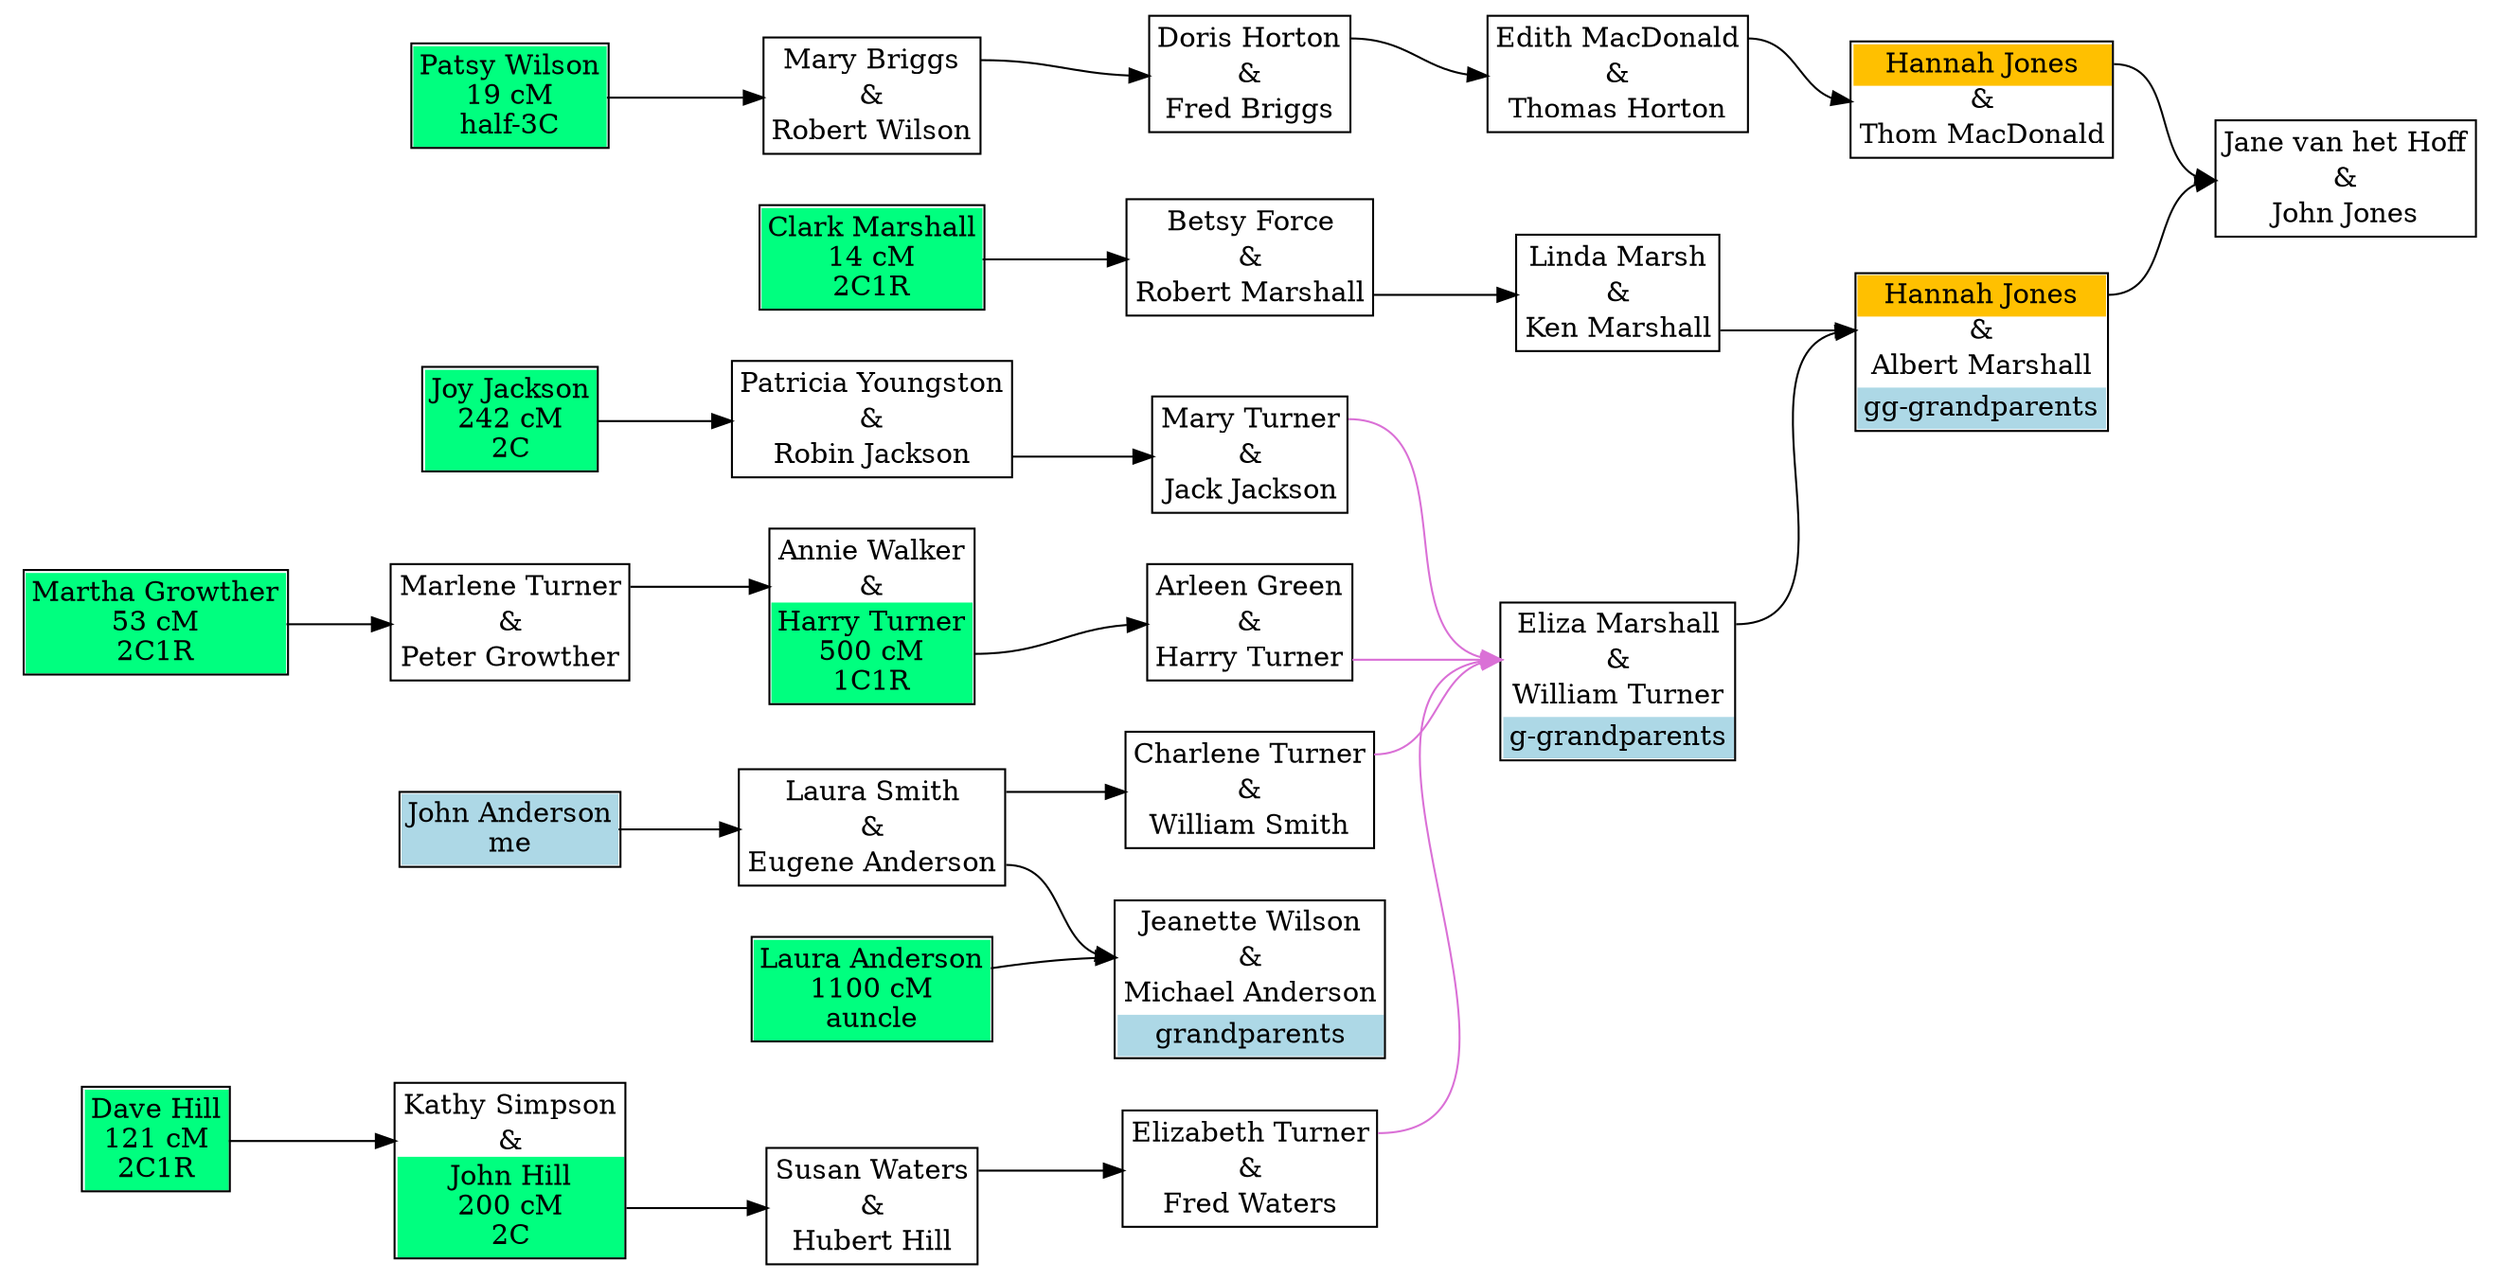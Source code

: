 digraph family {
node [shape=plaintext];
rankdir=LR;
f2 [label=<
<table cellpadding="3" border="1" cellspacing="0" cellborder="0">
<tr><td port="w" bgcolor="#ffc000">Hannah Jones</td></tr>
<tr><td port="u" cellpadding="0" cellspacing="0">&amp;</td></tr>
<tr><td port="h">Thom MacDonald</td></tr>
</table>>];
f6 [label=<
<table cellpadding="3" border="1" cellspacing="0" cellborder="0">
<tr><td port="w" bgcolor="#ffc000">Hannah Jones</td></tr>
<tr><td port="u" cellpadding="0" cellspacing="0">&amp;</td></tr>
<tr><td port="h">Albert Marshall</td></tr>
<tr><td bgcolor="lightblue">gg-grandparents</td></tr>
</table>>];
f5 [label=<
<table cellpadding="3" border="1" cellspacing="0" cellborder="0">
<tr><td port="w">Mary Briggs</td></tr>
<tr><td port="u" cellpadding="0" cellspacing="0">&amp;</td></tr>
<tr><td port="h">Robert Wilson</td></tr>
</table>>];
f4 [label=<
<table cellpadding="3" border="1" cellspacing="0" cellborder="0">
<tr><td port="w">Doris Horton</td></tr>
<tr><td port="u" cellpadding="0" cellspacing="0">&amp;</td></tr>
<tr><td port="h">Fred Briggs</td></tr>
</table>>];
f3 [label=<
<table cellpadding="3" border="1" cellspacing="0" cellborder="0">
<tr><td port="w">Edith MacDonald</td></tr>
<tr><td port="u" cellpadding="0" cellspacing="0">&amp;</td></tr>
<tr><td port="h">Thomas Horton</td></tr>
</table>>];
f17 [label=<
<table cellpadding="3" border="1" cellspacing="0" cellborder="0">
<tr><td port="w">Laura Smith</td></tr>
<tr><td port="u" cellpadding="0" cellspacing="0">&amp;</td></tr>
<tr><td port="h">Eugene Anderson</td></tr>
</table>>];
f16 [label=<
<table cellpadding="3" border="1" cellspacing="0" cellborder="0">
<tr><td port="w">Charlene Turner</td></tr>
<tr><td port="u" cellpadding="0" cellspacing="0">&amp;</td></tr>
<tr><td port="h">William Smith</td></tr>
</table>>];
f7 [label=<
<table cellpadding="3" border="1" cellspacing="0" cellborder="0">
<tr><td port="w">Eliza Marshall</td></tr>
<tr><td port="u" cellpadding="0" cellspacing="0">&amp;</td></tr>
<tr><td port="h">William Turner</td></tr>
<tr><td bgcolor="lightblue">g-grandparents</td></tr>
</table>>];
f1 [label=<
<table cellpadding="3" border="1" cellspacing="0" cellborder="0">
<tr><td port="w">Jane van het Hoff</td></tr>
<tr><td port="u" cellpadding="0" cellspacing="0">&amp;</td></tr>
<tr><td port="h">John Jones</td></tr>
</table>>];
f9 [label=<
<table cellpadding="3" border="1" cellspacing="0" cellborder="0">
<tr><td port="w">Susan Waters</td></tr>
<tr><td port="u" cellpadding="0" cellspacing="0">&amp;</td></tr>
<tr><td port="h">Hubert Hill</td></tr>
</table>>];
f8 [label=<
<table cellpadding="3" border="1" cellspacing="0" cellborder="0">
<tr><td port="w">Elizabeth Turner</td></tr>
<tr><td port="u" cellpadding="0" cellspacing="0">&amp;</td></tr>
<tr><td port="h">Fred Waters</td></tr>
</table>>];
f10 [label=<
<table cellpadding="3" border="1" cellspacing="0" cellborder="0">
<tr><td port="w">Kathy Simpson</td></tr>
<tr><td port="u" cellpadding="0" cellspacing="0">&amp;</td></tr>
<tr><td port="h" bgcolor="springgreen">John Hill<br/>200 cM<br/>2C</td></tr>
</table>>];
f12 [label=<
<table cellpadding="3" border="1" cellspacing="0" cellborder="0">
<tr><td port="w">Patricia Youngston</td></tr>
<tr><td port="u" cellpadding="0" cellspacing="0">&amp;</td></tr>
<tr><td port="h">Robin Jackson</td></tr>
</table>>];
f11 [label=<
<table cellpadding="3" border="1" cellspacing="0" cellborder="0">
<tr><td port="w">Mary Turner</td></tr>
<tr><td port="u" cellpadding="0" cellspacing="0">&amp;</td></tr>
<tr><td port="h">Jack Jackson</td></tr>
</table>>];
f13 [label=<
<table cellpadding="3" border="1" cellspacing="0" cellborder="0">
<tr><td port="w">Arleen Green</td></tr>
<tr><td port="u" cellpadding="0" cellspacing="0">&amp;</td></tr>
<tr><td port="h">Harry Turner</td></tr>
</table>>];
f15 [label=<
<table cellpadding="3" border="1" cellspacing="0" cellborder="0">
<tr><td port="w">Marlene Turner</td></tr>
<tr><td port="u" cellpadding="0" cellspacing="0">&amp;</td></tr>
<tr><td port="h">Peter Growther</td></tr>
</table>>];
f14 [label=<
<table cellpadding="3" border="1" cellspacing="0" cellborder="0">
<tr><td port="w">Annie Walker</td></tr>
<tr><td port="u" cellpadding="0" cellspacing="0">&amp;</td></tr>
<tr><td port="h" bgcolor="springgreen">Harry Turner<br/>500 cM<br/>1C1R</td></tr>
</table>>];
f19 [label=<
<table cellpadding="3" border="1" cellspacing="0" cellborder="0">
<tr><td port="w">Betsy Force</td></tr>
<tr><td port="u" cellpadding="0" cellspacing="0">&amp;</td></tr>
<tr><td port="h">Robert Marshall</td></tr>
</table>>];
f18 [label=<
<table cellpadding="3" border="1" cellspacing="0" cellborder="0">
<tr><td port="w">Linda Marsh</td></tr>
<tr><td port="u" cellpadding="0" cellspacing="0">&amp;</td></tr>
<tr><td port="h">Ken Marshall</td></tr>
</table>>];
f20 [label=<
<table cellpadding="3" border="1" cellspacing="0" cellborder="0">
<tr><td port="w">Jeanette Wilson</td></tr>
<tr><td port="u" cellpadding="0" cellspacing="0">&amp;</td></tr>
<tr><td port="h">Michael Anderson</td></tr>
<tr><td bgcolor="lightblue">grandparents</td></tr>
</table>>];
i38 [label=<
<table cellpadding="3" border="1" cellspacing="0" cellborder="0">
<tr><td port="i" bgcolor="lightblue">John Anderson<br/>me</td></tr>
</table>>];
i24 [label=<
<table cellpadding="3" border="1" cellspacing="0" cellborder="0">
<tr><td port="i" bgcolor="springgreen">Dave Hill<br/>121 cM<br/>2C1R</td></tr>
</table>>];
i11 [label=<
<table cellpadding="3" border="1" cellspacing="0" cellborder="0">
<tr><td port="i" bgcolor="springgreen">Patsy Wilson<br/>19 cM<br/>half-3C</td></tr>
</table>>];
i46 [label=<
<table cellpadding="3" border="1" cellspacing="0" cellborder="0">
<tr><td port="i" bgcolor="springgreen">Laura Anderson<br/>1100 cM<br/>auncle</td></tr>
</table>>];
i43 [label=<
<table cellpadding="3" border="1" cellspacing="0" cellborder="0">
<tr><td port="i" bgcolor="springgreen">Clark Marshall<br/>14 cM<br/>2C1R</td></tr>
</table>>];
i34 [label=<
<table cellpadding="3" border="1" cellspacing="0" cellborder="0">
<tr><td port="i" bgcolor="springgreen">Martha Growther<br/>53 cM<br/>2C1R</td></tr>
</table>>];
i28 [label=<
<table cellpadding="3" border="1" cellspacing="0" cellborder="0">
<tr><td port="i" bgcolor="springgreen">Joy Jackson<br/>242 cM<br/>2C</td></tr>
</table>>];
f4:w -> f3:u;
f3:w -> f2:u;
f10:h -> f9:u;
f16:w -> f7:u [color=orchid];
f17:w -> f16:u;
f14:h -> f13:u;
f13:h -> f7:u [color=orchid];
f2:w -> f1:u;
i46:i -> f20:u;
f18:h -> f6:u;
f6:w -> f1:u;
f5:w -> f4:u;
f12:h -> f11:u;
i24:i -> f10:u;
f17:h -> f20:u;
f19:h -> f18:u;
f11:w -> f7:u [color=orchid];
f7:w -> f6:u;
i11:i -> f5:u;
i28:i -> f12:u;
f15:w -> f14:u;
f8:w -> f7:u [color=orchid];
f9:w -> f8:u;
i38:i -> f17:u;
i43:i -> f19:u;
i34:i -> f15:u;
}
